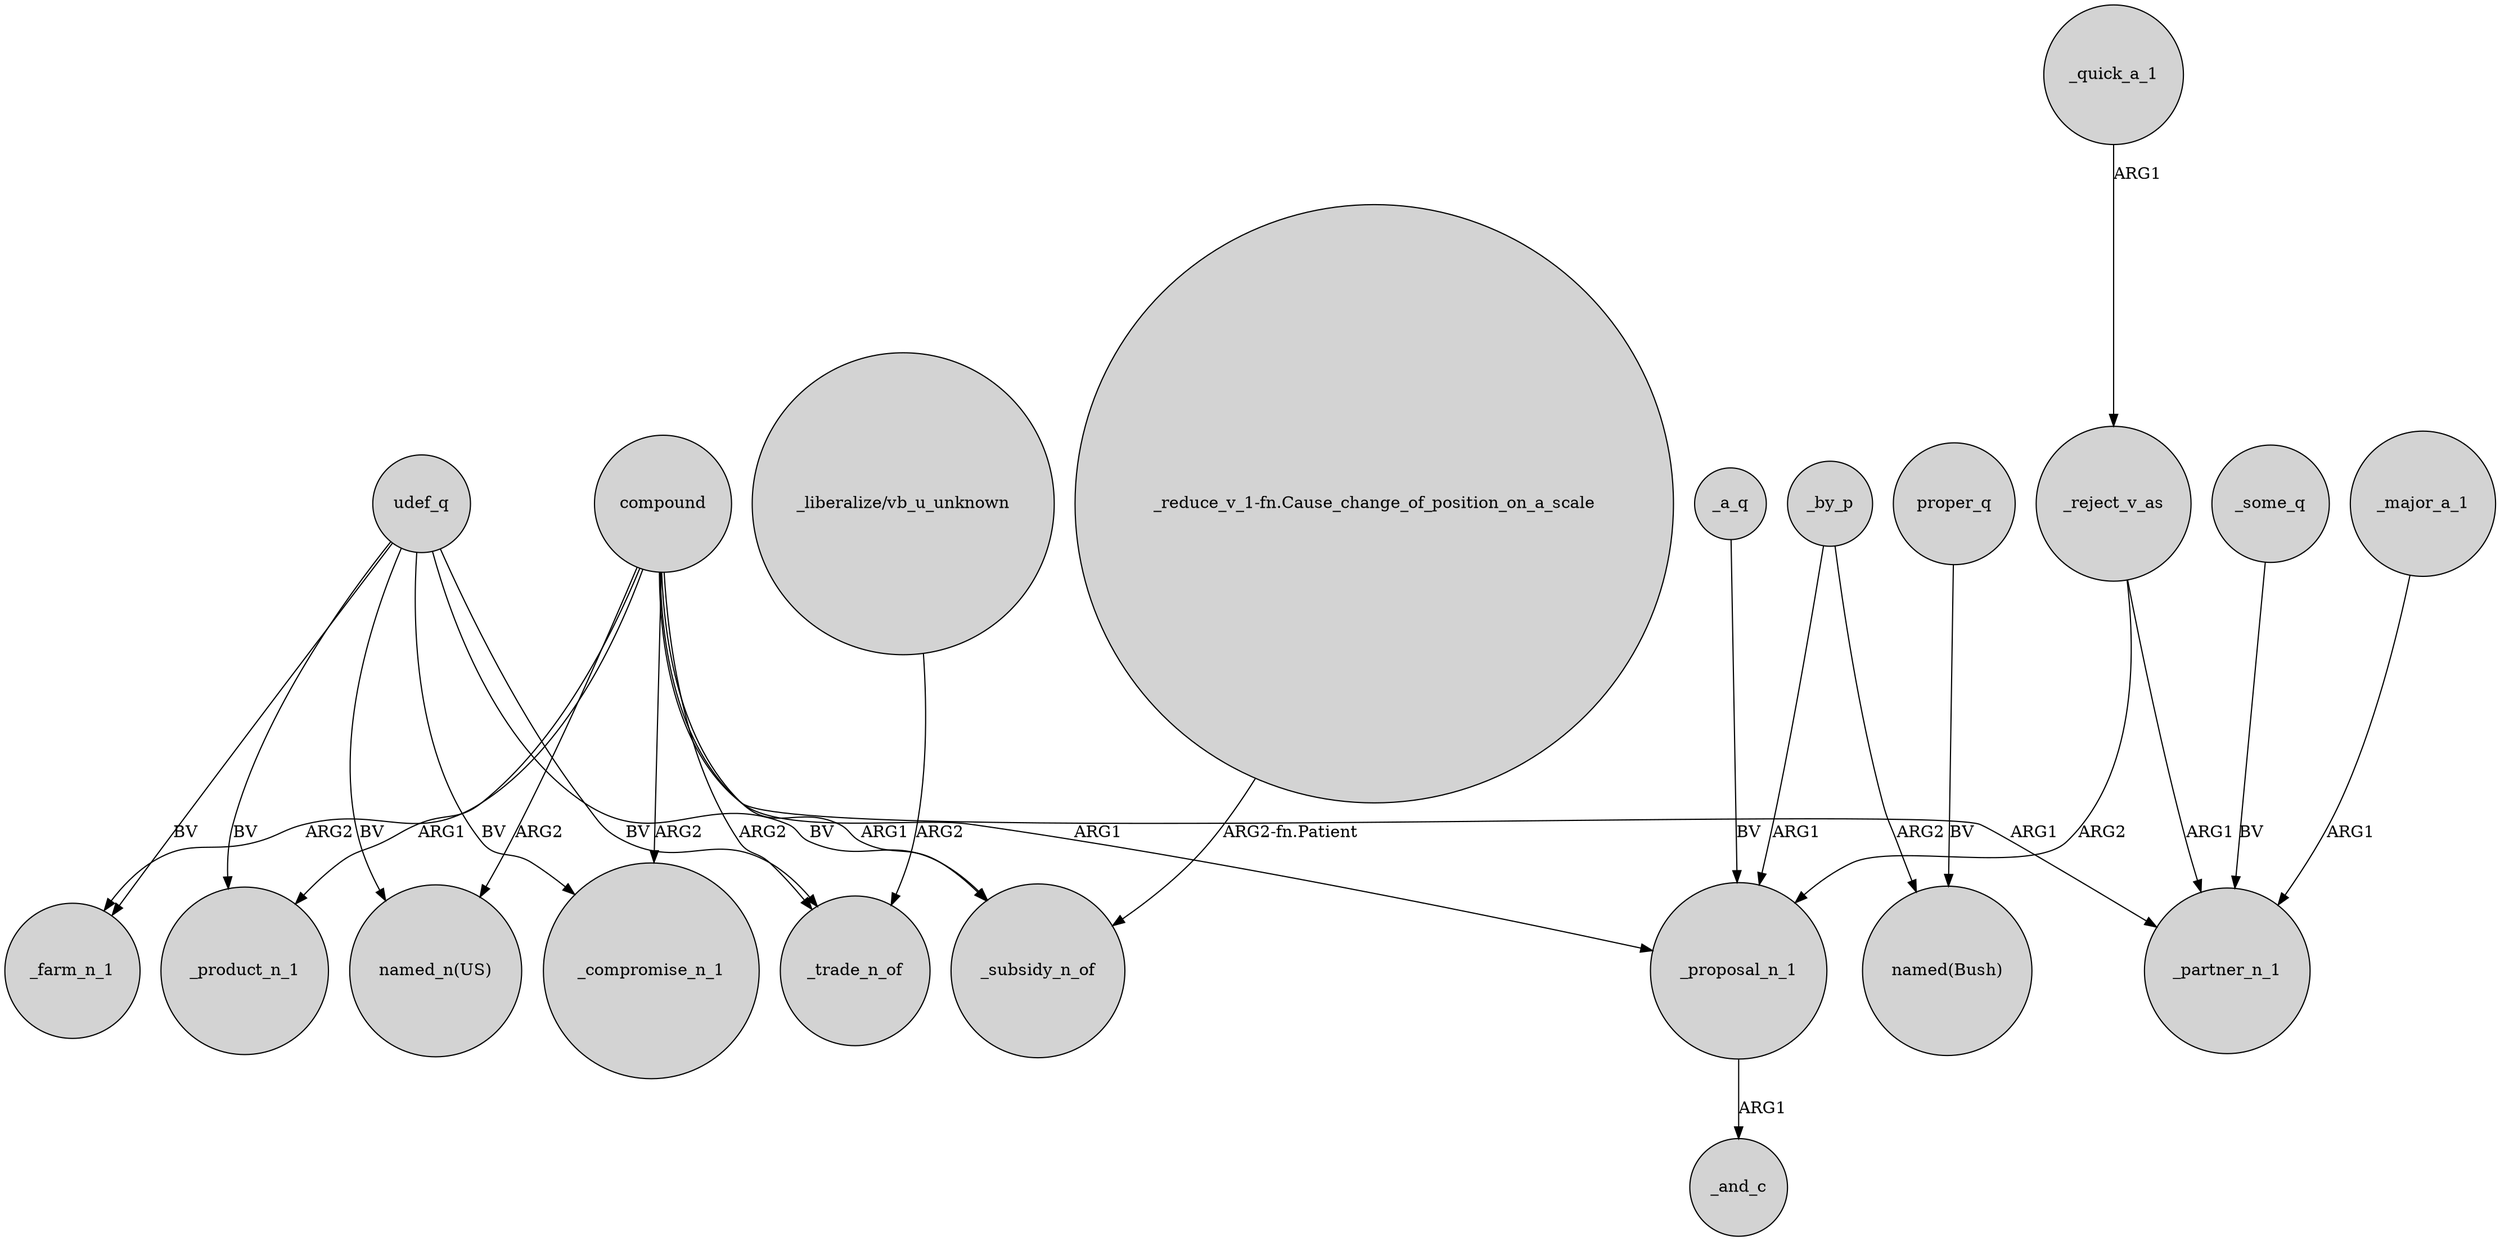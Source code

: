 digraph {
	node [shape=circle style=filled]
	_by_p -> _proposal_n_1 [label=ARG1]
	compound -> _product_n_1 [label=ARG1]
	udef_q -> _trade_n_of [label=BV]
	udef_q -> "named_n(US)" [label=BV]
	compound -> _partner_n_1 [label=ARG1]
	_some_q -> _partner_n_1 [label=BV]
	_by_p -> "named(Bush)" [label=ARG2]
	compound -> "named_n(US)" [label=ARG2]
	_reject_v_as -> _proposal_n_1 [label=ARG2]
	"_liberalize/vb_u_unknown" -> _trade_n_of [label=ARG2]
	compound -> _trade_n_of [label=ARG2]
	_quick_a_1 -> _reject_v_as [label=ARG1]
	proper_q -> "named(Bush)" [label=BV]
	compound -> _farm_n_1 [label=ARG2]
	_reject_v_as -> _partner_n_1 [label=ARG1]
	udef_q -> _compromise_n_1 [label=BV]
	udef_q -> _product_n_1 [label=BV]
	"_reduce_v_1-fn.Cause_change_of_position_on_a_scale" -> _subsidy_n_of [label="ARG2-fn.Patient"]
	udef_q -> _subsidy_n_of [label=BV]
	udef_q -> _farm_n_1 [label=BV]
	compound -> _proposal_n_1 [label=ARG1]
	compound -> _subsidy_n_of [label=ARG1]
	_major_a_1 -> _partner_n_1 [label=ARG1]
	_a_q -> _proposal_n_1 [label=BV]
	compound -> _compromise_n_1 [label=ARG2]
	_proposal_n_1 -> _and_c [label=ARG1]
}
